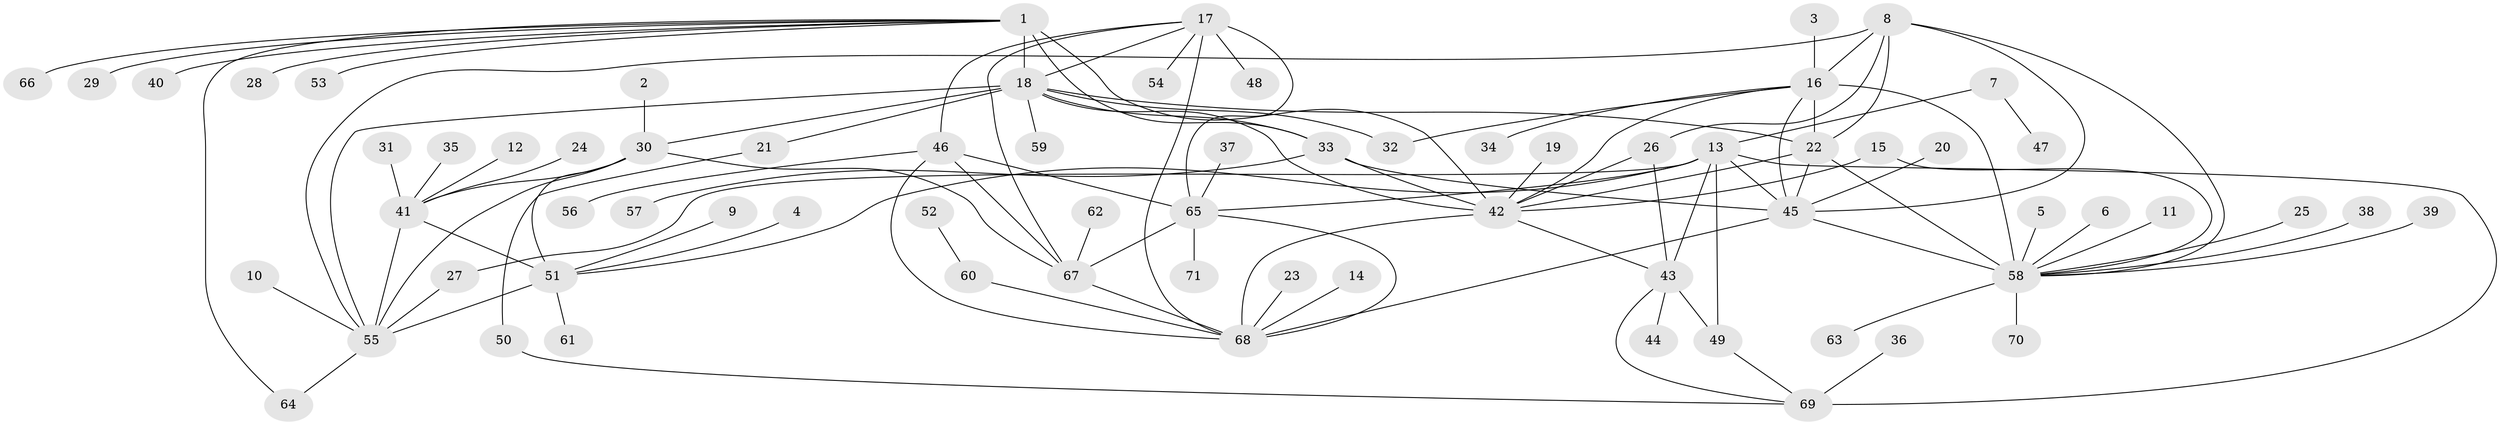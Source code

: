 // original degree distribution, {7: 0.0425531914893617, 8: 0.06382978723404255, 9: 0.03546099290780142, 13: 0.02127659574468085, 15: 0.0070921985815602835, 10: 0.03546099290780142, 12: 0.0070921985815602835, 14: 0.0070921985815602835, 6: 0.014184397163120567, 11: 0.014184397163120567, 1: 0.5319148936170213, 2: 0.1773049645390071, 4: 0.014184397163120567, 3: 0.028368794326241134}
// Generated by graph-tools (version 1.1) at 2025/37/03/04/25 23:37:36]
// undirected, 71 vertices, 109 edges
graph export_dot {
  node [color=gray90,style=filled];
  1;
  2;
  3;
  4;
  5;
  6;
  7;
  8;
  9;
  10;
  11;
  12;
  13;
  14;
  15;
  16;
  17;
  18;
  19;
  20;
  21;
  22;
  23;
  24;
  25;
  26;
  27;
  28;
  29;
  30;
  31;
  32;
  33;
  34;
  35;
  36;
  37;
  38;
  39;
  40;
  41;
  42;
  43;
  44;
  45;
  46;
  47;
  48;
  49;
  50;
  51;
  52;
  53;
  54;
  55;
  56;
  57;
  58;
  59;
  60;
  61;
  62;
  63;
  64;
  65;
  66;
  67;
  68;
  69;
  70;
  71;
  1 -- 18 [weight=4.0];
  1 -- 28 [weight=1.0];
  1 -- 29 [weight=1.0];
  1 -- 33 [weight=4.0];
  1 -- 40 [weight=1.0];
  1 -- 42 [weight=4.0];
  1 -- 53 [weight=1.0];
  1 -- 64 [weight=1.0];
  1 -- 66 [weight=1.0];
  2 -- 30 [weight=1.0];
  3 -- 16 [weight=1.0];
  4 -- 51 [weight=1.0];
  5 -- 58 [weight=1.0];
  6 -- 58 [weight=1.0];
  7 -- 13 [weight=1.0];
  7 -- 47 [weight=1.0];
  8 -- 16 [weight=2.0];
  8 -- 22 [weight=1.0];
  8 -- 26 [weight=1.0];
  8 -- 45 [weight=1.0];
  8 -- 55 [weight=1.0];
  8 -- 58 [weight=2.0];
  9 -- 51 [weight=1.0];
  10 -- 55 [weight=1.0];
  11 -- 58 [weight=1.0];
  12 -- 41 [weight=1.0];
  13 -- 27 [weight=1.0];
  13 -- 43 [weight=3.0];
  13 -- 45 [weight=1.0];
  13 -- 49 [weight=6.0];
  13 -- 51 [weight=1.0];
  13 -- 65 [weight=1.0];
  13 -- 69 [weight=3.0];
  14 -- 68 [weight=1.0];
  15 -- 42 [weight=1.0];
  15 -- 58 [weight=1.0];
  16 -- 22 [weight=2.0];
  16 -- 32 [weight=1.0];
  16 -- 34 [weight=1.0];
  16 -- 42 [weight=1.0];
  16 -- 45 [weight=2.0];
  16 -- 58 [weight=4.0];
  17 -- 18 [weight=1.0];
  17 -- 46 [weight=2.0];
  17 -- 48 [weight=1.0];
  17 -- 54 [weight=1.0];
  17 -- 65 [weight=4.0];
  17 -- 67 [weight=2.0];
  17 -- 68 [weight=2.0];
  18 -- 21 [weight=1.0];
  18 -- 22 [weight=1.0];
  18 -- 30 [weight=1.0];
  18 -- 32 [weight=1.0];
  18 -- 33 [weight=1.0];
  18 -- 42 [weight=1.0];
  18 -- 55 [weight=1.0];
  18 -- 59 [weight=1.0];
  19 -- 42 [weight=1.0];
  20 -- 45 [weight=1.0];
  21 -- 50 [weight=1.0];
  22 -- 42 [weight=2.0];
  22 -- 45 [weight=1.0];
  22 -- 58 [weight=2.0];
  23 -- 68 [weight=1.0];
  24 -- 41 [weight=1.0];
  25 -- 58 [weight=1.0];
  26 -- 42 [weight=1.0];
  26 -- 43 [weight=1.0];
  27 -- 55 [weight=1.0];
  30 -- 41 [weight=2.0];
  30 -- 51 [weight=3.0];
  30 -- 55 [weight=1.0];
  30 -- 67 [weight=1.0];
  31 -- 41 [weight=1.0];
  33 -- 42 [weight=1.0];
  33 -- 45 [weight=1.0];
  33 -- 57 [weight=1.0];
  35 -- 41 [weight=1.0];
  36 -- 69 [weight=1.0];
  37 -- 65 [weight=1.0];
  38 -- 58 [weight=1.0];
  39 -- 58 [weight=1.0];
  41 -- 51 [weight=6.0];
  41 -- 55 [weight=2.0];
  42 -- 43 [weight=1.0];
  42 -- 68 [weight=1.0];
  43 -- 44 [weight=1.0];
  43 -- 49 [weight=2.0];
  43 -- 69 [weight=1.0];
  45 -- 58 [weight=2.0];
  45 -- 68 [weight=1.0];
  46 -- 56 [weight=1.0];
  46 -- 65 [weight=2.0];
  46 -- 67 [weight=1.0];
  46 -- 68 [weight=1.0];
  49 -- 69 [weight=2.0];
  50 -- 69 [weight=1.0];
  51 -- 55 [weight=3.0];
  51 -- 61 [weight=1.0];
  52 -- 60 [weight=1.0];
  55 -- 64 [weight=1.0];
  58 -- 63 [weight=1.0];
  58 -- 70 [weight=1.0];
  60 -- 68 [weight=1.0];
  62 -- 67 [weight=1.0];
  65 -- 67 [weight=2.0];
  65 -- 68 [weight=2.0];
  65 -- 71 [weight=1.0];
  67 -- 68 [weight=1.0];
}
